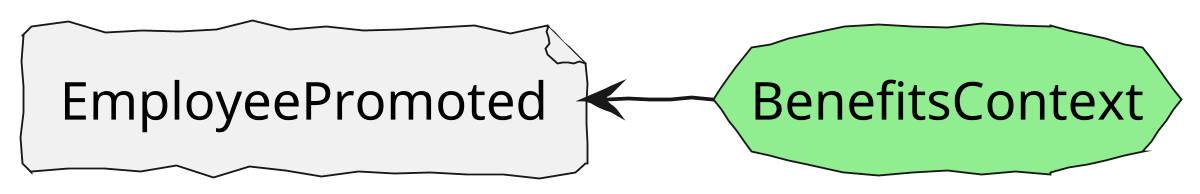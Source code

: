 @startuml
!include <tupadr3/common>
!include <tupadr3/font-awesome-5/clock>

skinparam defaultFontName Purisa
skinparam handwritten true
skinparam backgroundcolor transparent


scale 1200*4800

file EmployeePromoted
storage BenefitsContext #LightGreen

EmployeePromoted <-r- BenefitsContext


@enduml